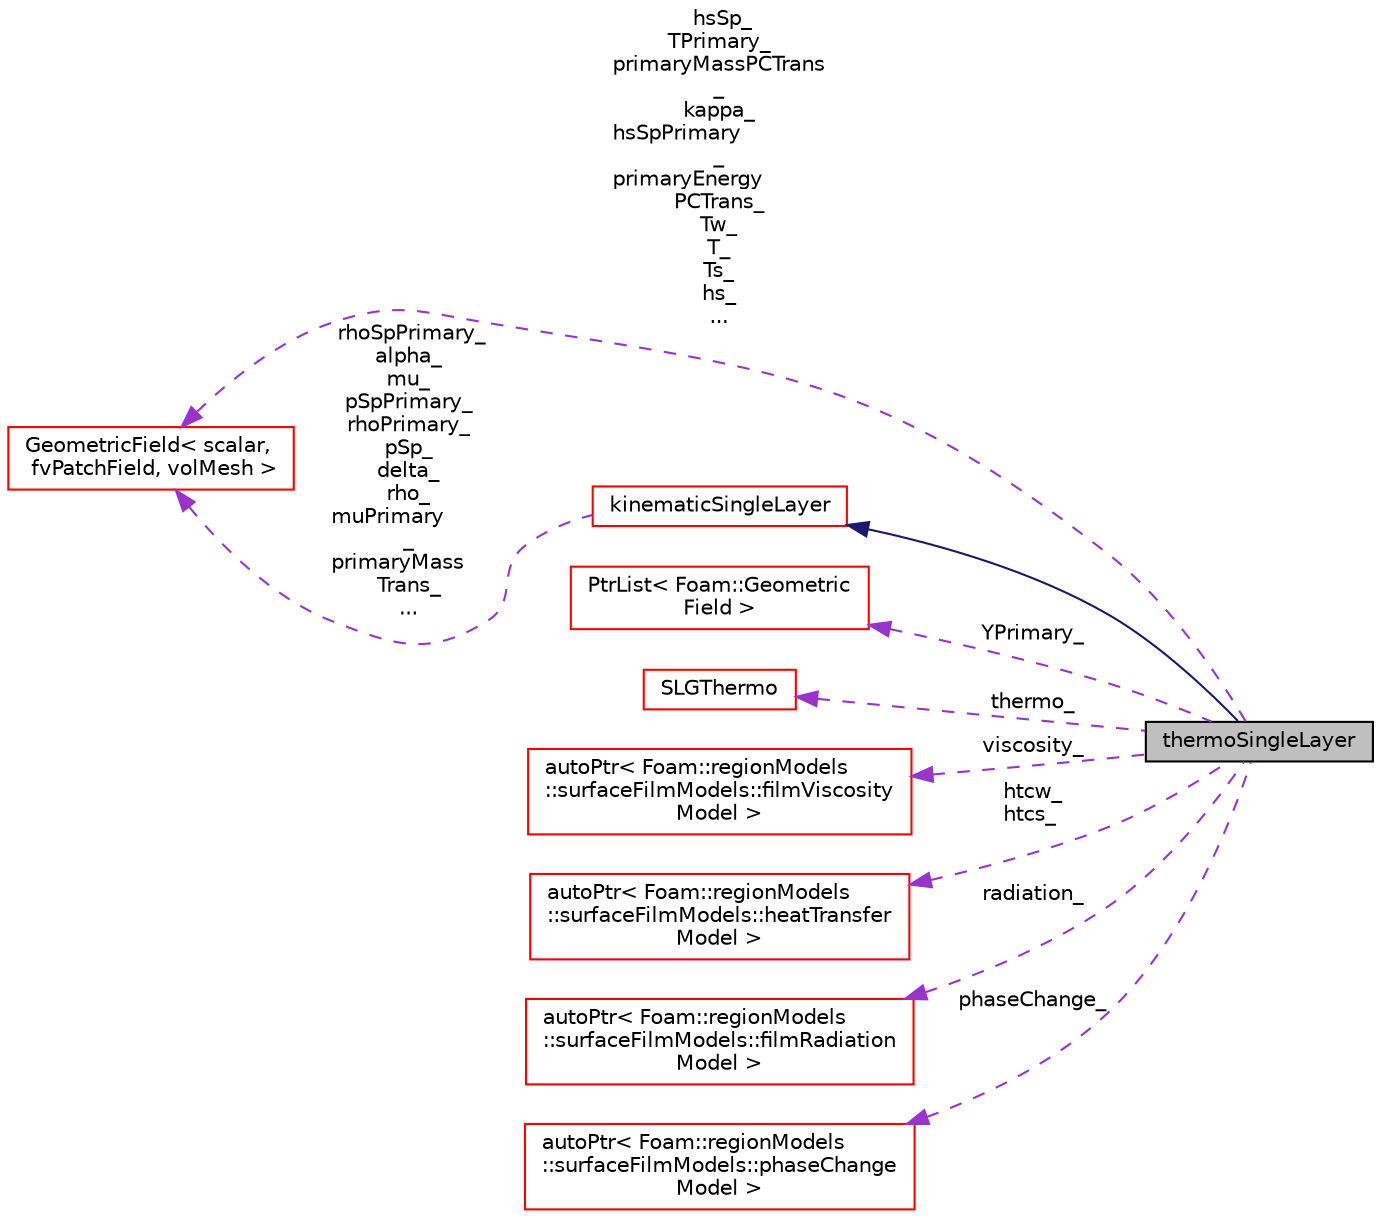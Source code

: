 digraph "thermoSingleLayer"
{
  bgcolor="transparent";
  edge [fontname="Helvetica",fontsize="10",labelfontname="Helvetica",labelfontsize="10"];
  node [fontname="Helvetica",fontsize="10",shape=record];
  rankdir="LR";
  Node1 [label="thermoSingleLayer",height=0.2,width=0.4,color="black", fillcolor="grey75", style="filled", fontcolor="black"];
  Node2 -> Node1 [dir="back",color="midnightblue",fontsize="10",style="solid",fontname="Helvetica"];
  Node2 [label="kinematicSingleLayer",height=0.2,width=0.4,color="red",URL="$a01237.html"];
  Node3 -> Node2 [dir="back",color="darkorchid3",fontsize="10",style="dashed",label=" rhoSpPrimary_\nalpha_\nmu_\npSpPrimary_\nrhoPrimary_\npSp_\ndelta_\nrho_\nmuPrimary\l_\nprimaryMass\lTrans_\n..." ,fontname="Helvetica"];
  Node3 [label="GeometricField\< scalar,\l fvPatchField, volMesh \>",height=0.2,width=0.4,color="red",URL="$a00921.html"];
  Node3 -> Node1 [dir="back",color="darkorchid3",fontsize="10",style="dashed",label=" hsSp_\nTPrimary_\nprimaryMassPCTrans\l_\nkappa_\nhsSpPrimary\l_\nprimaryEnergy\lPCTrans_\nTw_\nT_\nTs_\nhs_\n..." ,fontname="Helvetica"];
  Node4 -> Node1 [dir="back",color="darkorchid3",fontsize="10",style="dashed",label=" YPrimary_" ,fontname="Helvetica"];
  Node4 [label="PtrList\< Foam::Geometric\lField \>",height=0.2,width=0.4,color="red",URL="$a02031.html"];
  Node5 -> Node1 [dir="back",color="darkorchid3",fontsize="10",style="dashed",label=" thermo_" ,fontname="Helvetica"];
  Node5 [label="SLGThermo",height=0.2,width=0.4,color="red",URL="$a02333.html",tooltip="Thermo package for (S)olids (L)iquids and (G)ases Takes reference to thermo package, and provides: "];
  Node6 -> Node1 [dir="back",color="darkorchid3",fontsize="10",style="dashed",label=" viscosity_" ,fontname="Helvetica"];
  Node6 [label="autoPtr\< Foam::regionModels\l::surfaceFilmModels::filmViscosity\lModel \>",height=0.2,width=0.4,color="red",URL="$a00086.html"];
  Node7 -> Node1 [dir="back",color="darkorchid3",fontsize="10",style="dashed",label=" htcw_\nhtcs_" ,fontname="Helvetica"];
  Node7 [label="autoPtr\< Foam::regionModels\l::surfaceFilmModels::heatTransfer\lModel \>",height=0.2,width=0.4,color="red",URL="$a00086.html"];
  Node8 -> Node1 [dir="back",color="darkorchid3",fontsize="10",style="dashed",label=" radiation_" ,fontname="Helvetica"];
  Node8 [label="autoPtr\< Foam::regionModels\l::surfaceFilmModels::filmRadiation\lModel \>",height=0.2,width=0.4,color="red",URL="$a00086.html"];
  Node9 -> Node1 [dir="back",color="darkorchid3",fontsize="10",style="dashed",label=" phaseChange_" ,fontname="Helvetica"];
  Node9 [label="autoPtr\< Foam::regionModels\l::surfaceFilmModels::phaseChange\lModel \>",height=0.2,width=0.4,color="red",URL="$a00086.html"];
}
